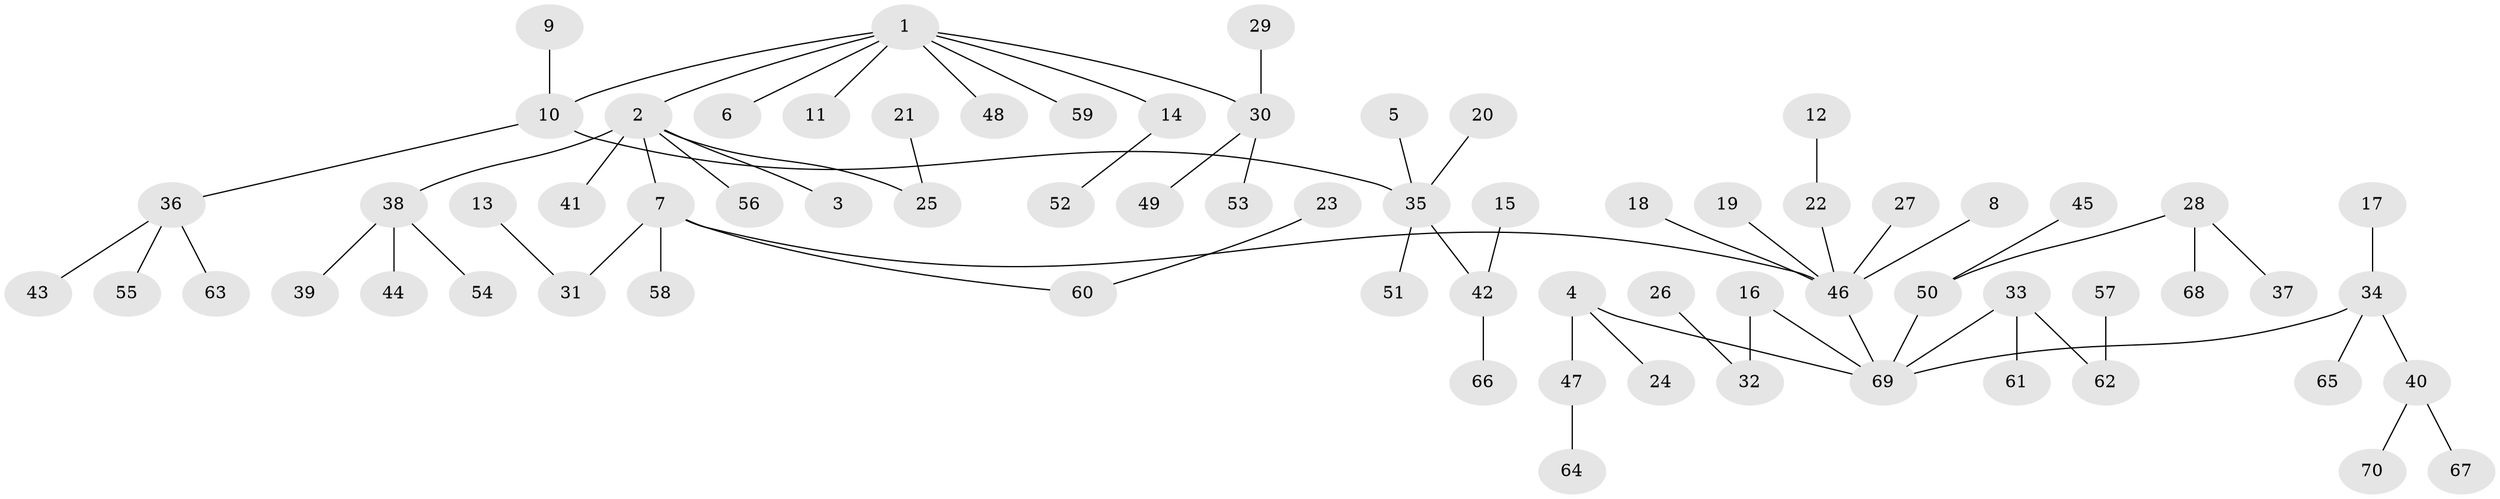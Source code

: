 // original degree distribution, {6: 0.007194244604316547, 3: 0.17985611510791366, 8: 0.007194244604316547, 7: 0.014388489208633094, 5: 0.02158273381294964, 4: 0.04316546762589928, 1: 0.4892086330935252, 2: 0.23741007194244604}
// Generated by graph-tools (version 1.1) at 2025/50/03/09/25 03:50:23]
// undirected, 70 vertices, 69 edges
graph export_dot {
graph [start="1"]
  node [color=gray90,style=filled];
  1;
  2;
  3;
  4;
  5;
  6;
  7;
  8;
  9;
  10;
  11;
  12;
  13;
  14;
  15;
  16;
  17;
  18;
  19;
  20;
  21;
  22;
  23;
  24;
  25;
  26;
  27;
  28;
  29;
  30;
  31;
  32;
  33;
  34;
  35;
  36;
  37;
  38;
  39;
  40;
  41;
  42;
  43;
  44;
  45;
  46;
  47;
  48;
  49;
  50;
  51;
  52;
  53;
  54;
  55;
  56;
  57;
  58;
  59;
  60;
  61;
  62;
  63;
  64;
  65;
  66;
  67;
  68;
  69;
  70;
  1 -- 2 [weight=1.0];
  1 -- 6 [weight=1.0];
  1 -- 10 [weight=1.0];
  1 -- 11 [weight=1.0];
  1 -- 14 [weight=1.0];
  1 -- 30 [weight=1.0];
  1 -- 48 [weight=1.0];
  1 -- 59 [weight=1.0];
  2 -- 3 [weight=1.0];
  2 -- 7 [weight=1.0];
  2 -- 25 [weight=1.0];
  2 -- 38 [weight=1.0];
  2 -- 41 [weight=1.0];
  2 -- 56 [weight=1.0];
  4 -- 24 [weight=1.0];
  4 -- 47 [weight=1.0];
  4 -- 69 [weight=1.0];
  5 -- 35 [weight=1.0];
  7 -- 31 [weight=1.0];
  7 -- 46 [weight=1.0];
  7 -- 58 [weight=1.0];
  7 -- 60 [weight=1.0];
  8 -- 46 [weight=1.0];
  9 -- 10 [weight=1.0];
  10 -- 35 [weight=1.0];
  10 -- 36 [weight=1.0];
  12 -- 22 [weight=1.0];
  13 -- 31 [weight=1.0];
  14 -- 52 [weight=1.0];
  15 -- 42 [weight=1.0];
  16 -- 32 [weight=1.0];
  16 -- 69 [weight=1.0];
  17 -- 34 [weight=1.0];
  18 -- 46 [weight=1.0];
  19 -- 46 [weight=1.0];
  20 -- 35 [weight=1.0];
  21 -- 25 [weight=1.0];
  22 -- 46 [weight=1.0];
  23 -- 60 [weight=1.0];
  26 -- 32 [weight=1.0];
  27 -- 46 [weight=1.0];
  28 -- 37 [weight=1.0];
  28 -- 50 [weight=1.0];
  28 -- 68 [weight=1.0];
  29 -- 30 [weight=1.0];
  30 -- 49 [weight=1.0];
  30 -- 53 [weight=1.0];
  33 -- 61 [weight=1.0];
  33 -- 62 [weight=1.0];
  33 -- 69 [weight=1.0];
  34 -- 40 [weight=1.0];
  34 -- 65 [weight=1.0];
  34 -- 69 [weight=1.0];
  35 -- 42 [weight=1.0];
  35 -- 51 [weight=1.0];
  36 -- 43 [weight=1.0];
  36 -- 55 [weight=1.0];
  36 -- 63 [weight=1.0];
  38 -- 39 [weight=1.0];
  38 -- 44 [weight=1.0];
  38 -- 54 [weight=1.0];
  40 -- 67 [weight=1.0];
  40 -- 70 [weight=1.0];
  42 -- 66 [weight=1.0];
  45 -- 50 [weight=1.0];
  46 -- 69 [weight=1.0];
  47 -- 64 [weight=1.0];
  50 -- 69 [weight=1.0];
  57 -- 62 [weight=1.0];
}
